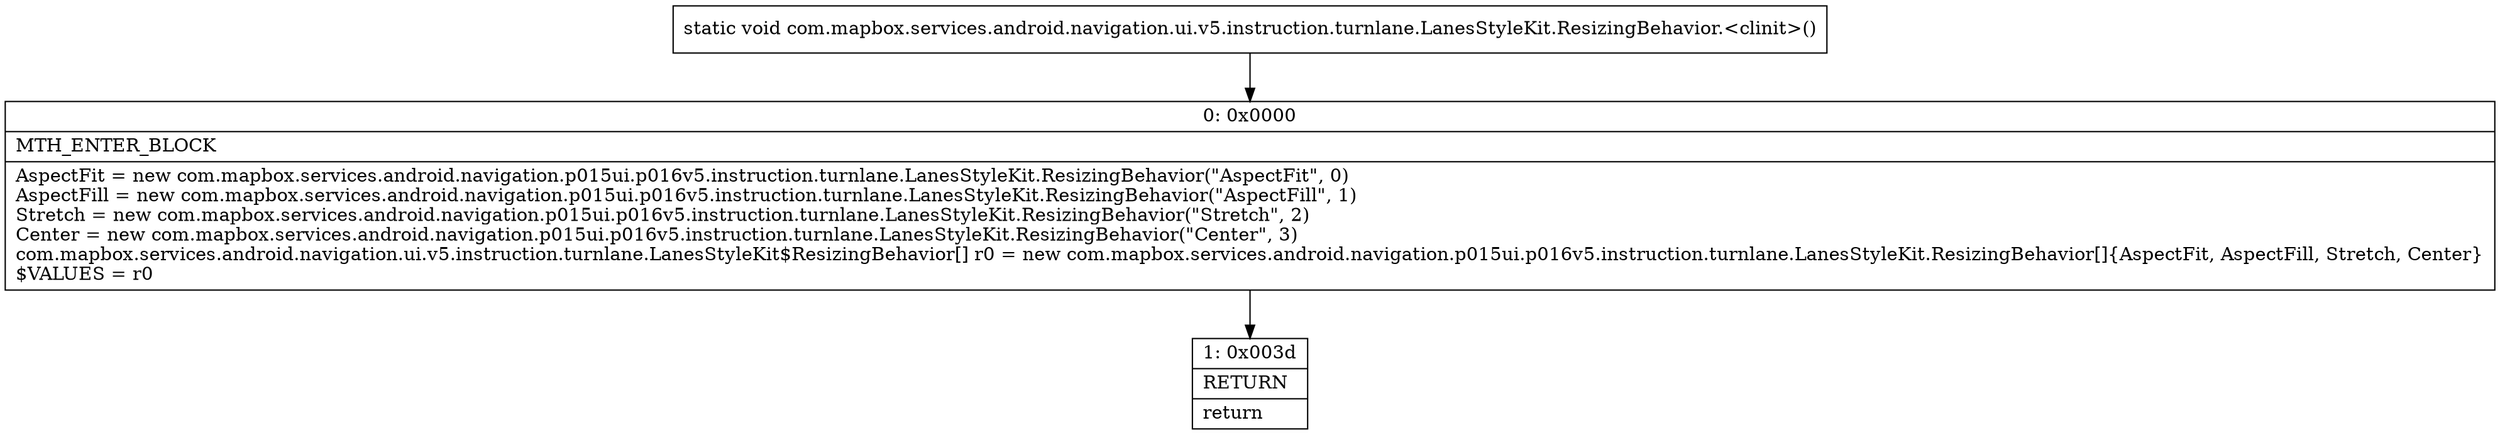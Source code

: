 digraph "CFG forcom.mapbox.services.android.navigation.ui.v5.instruction.turnlane.LanesStyleKit.ResizingBehavior.\<clinit\>()V" {
Node_0 [shape=record,label="{0\:\ 0x0000|MTH_ENTER_BLOCK\l|AspectFit = new com.mapbox.services.android.navigation.p015ui.p016v5.instruction.turnlane.LanesStyleKit.ResizingBehavior(\"AspectFit\", 0)\lAspectFill = new com.mapbox.services.android.navigation.p015ui.p016v5.instruction.turnlane.LanesStyleKit.ResizingBehavior(\"AspectFill\", 1)\lStretch = new com.mapbox.services.android.navigation.p015ui.p016v5.instruction.turnlane.LanesStyleKit.ResizingBehavior(\"Stretch\", 2)\lCenter = new com.mapbox.services.android.navigation.p015ui.p016v5.instruction.turnlane.LanesStyleKit.ResizingBehavior(\"Center\", 3)\lcom.mapbox.services.android.navigation.ui.v5.instruction.turnlane.LanesStyleKit$ResizingBehavior[] r0 = new com.mapbox.services.android.navigation.p015ui.p016v5.instruction.turnlane.LanesStyleKit.ResizingBehavior[]\{AspectFit, AspectFill, Stretch, Center\}\l$VALUES = r0\l}"];
Node_1 [shape=record,label="{1\:\ 0x003d|RETURN\l|return\l}"];
MethodNode[shape=record,label="{static void com.mapbox.services.android.navigation.ui.v5.instruction.turnlane.LanesStyleKit.ResizingBehavior.\<clinit\>() }"];
MethodNode -> Node_0;
Node_0 -> Node_1;
}


